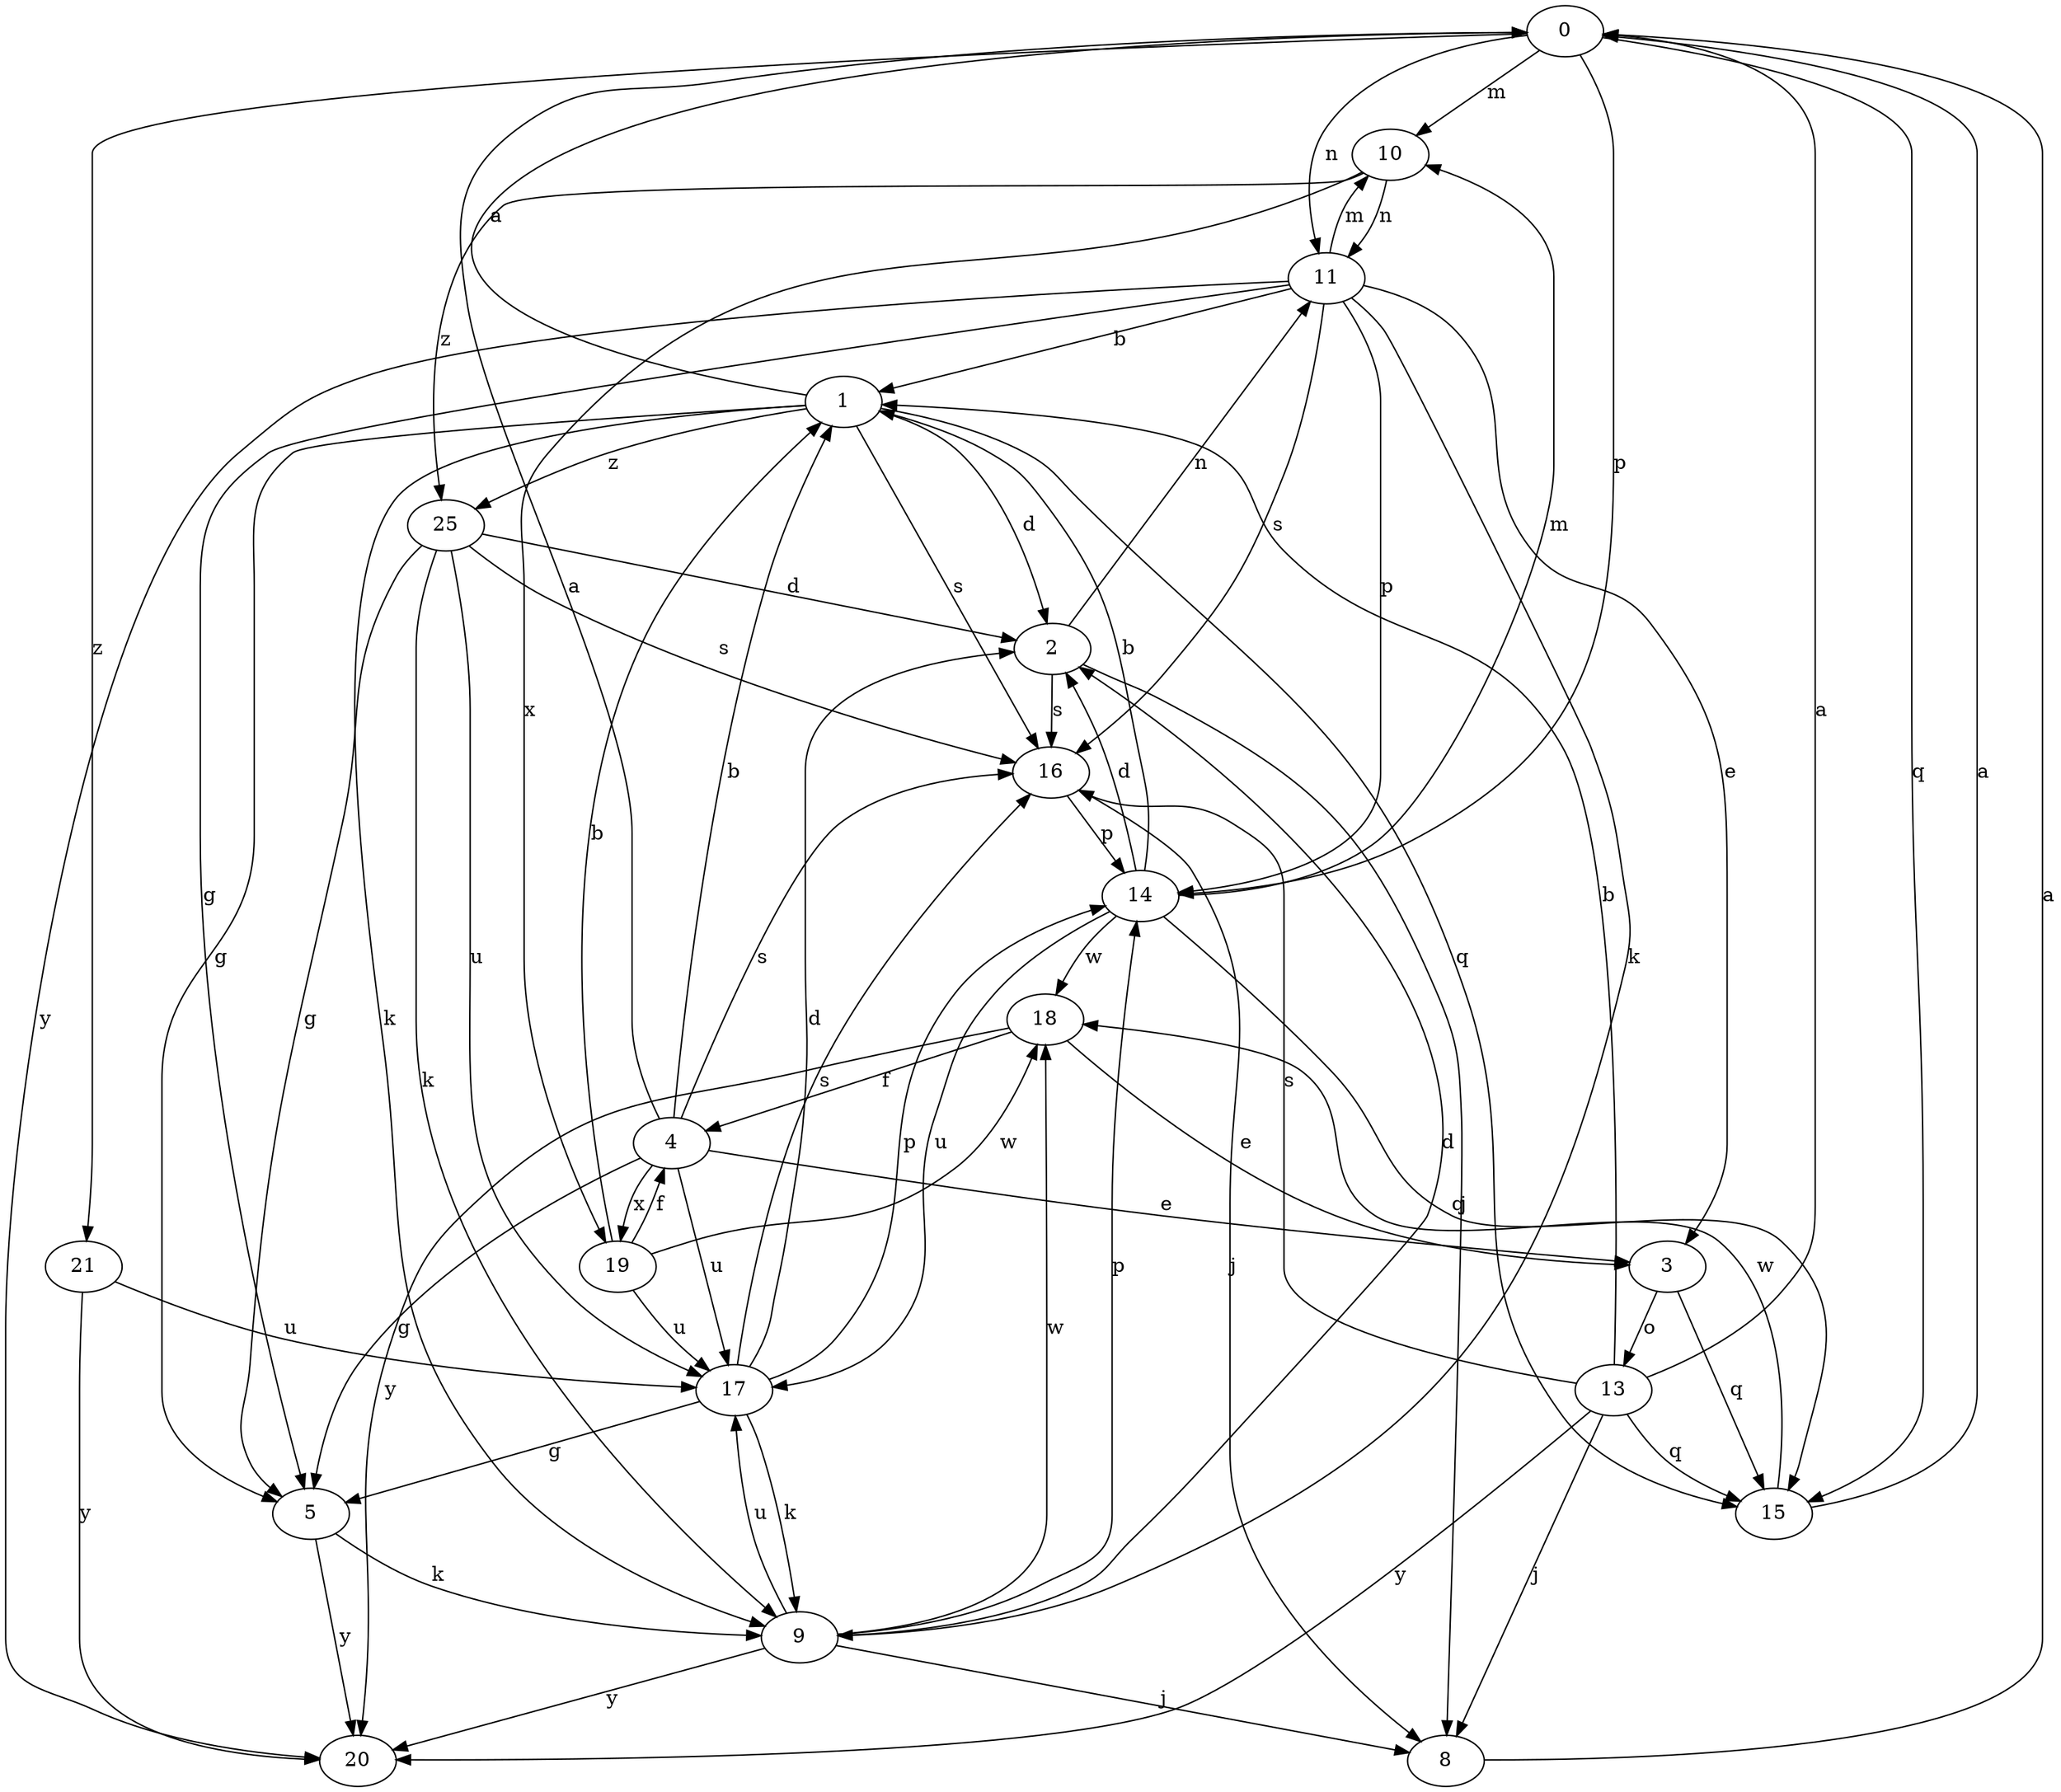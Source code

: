 strict digraph  {
0;
1;
2;
3;
4;
5;
8;
9;
10;
11;
13;
14;
15;
16;
17;
18;
19;
20;
21;
25;
0 -> 10  [label=m];
0 -> 11  [label=n];
0 -> 14  [label=p];
0 -> 15  [label=q];
0 -> 21  [label=z];
1 -> 0  [label=a];
1 -> 2  [label=d];
1 -> 5  [label=g];
1 -> 9  [label=k];
1 -> 15  [label=q];
1 -> 16  [label=s];
1 -> 25  [label=z];
2 -> 8  [label=j];
2 -> 11  [label=n];
2 -> 16  [label=s];
3 -> 13  [label=o];
3 -> 15  [label=q];
4 -> 0  [label=a];
4 -> 1  [label=b];
4 -> 3  [label=e];
4 -> 5  [label=g];
4 -> 16  [label=s];
4 -> 17  [label=u];
4 -> 19  [label=x];
5 -> 9  [label=k];
5 -> 20  [label=y];
8 -> 0  [label=a];
9 -> 2  [label=d];
9 -> 8  [label=j];
9 -> 14  [label=p];
9 -> 17  [label=u];
9 -> 18  [label=w];
9 -> 20  [label=y];
10 -> 11  [label=n];
10 -> 19  [label=x];
10 -> 25  [label=z];
11 -> 1  [label=b];
11 -> 3  [label=e];
11 -> 5  [label=g];
11 -> 9  [label=k];
11 -> 10  [label=m];
11 -> 14  [label=p];
11 -> 16  [label=s];
11 -> 20  [label=y];
13 -> 0  [label=a];
13 -> 1  [label=b];
13 -> 8  [label=j];
13 -> 15  [label=q];
13 -> 16  [label=s];
13 -> 20  [label=y];
14 -> 1  [label=b];
14 -> 2  [label=d];
14 -> 10  [label=m];
14 -> 15  [label=q];
14 -> 17  [label=u];
14 -> 18  [label=w];
15 -> 0  [label=a];
15 -> 18  [label=w];
16 -> 8  [label=j];
16 -> 14  [label=p];
17 -> 2  [label=d];
17 -> 5  [label=g];
17 -> 9  [label=k];
17 -> 14  [label=p];
17 -> 16  [label=s];
18 -> 3  [label=e];
18 -> 4  [label=f];
18 -> 20  [label=y];
19 -> 1  [label=b];
19 -> 4  [label=f];
19 -> 17  [label=u];
19 -> 18  [label=w];
21 -> 17  [label=u];
21 -> 20  [label=y];
25 -> 2  [label=d];
25 -> 5  [label=g];
25 -> 9  [label=k];
25 -> 16  [label=s];
25 -> 17  [label=u];
}
